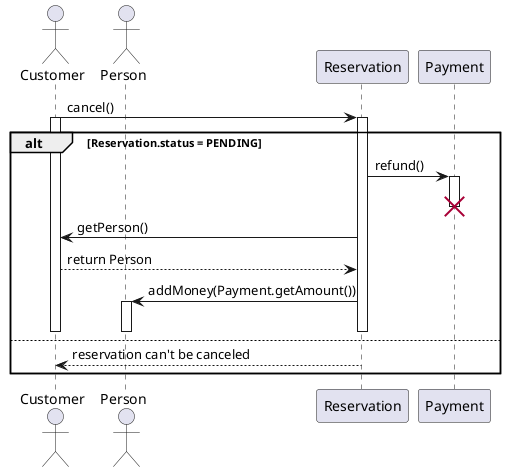 @startuml
actor Customer
actor Person
participant Reservation
participant Payment

Customer -> Reservation++: cancel()
Customer++
alt Reservation.status = PENDING
    Reservation -> Payment++: refund()
    Payment--
    destroy Payment
    Reservation -> Customer: getPerson()
    Reservation <-- Customer: return Person
    Reservation -> Person++: addMoney(Payment.getAmount())
    Person--
    Customer--
    Reservation--
else
    Customer <-- Reservation: reservation can't be canceled
end


@enduml
